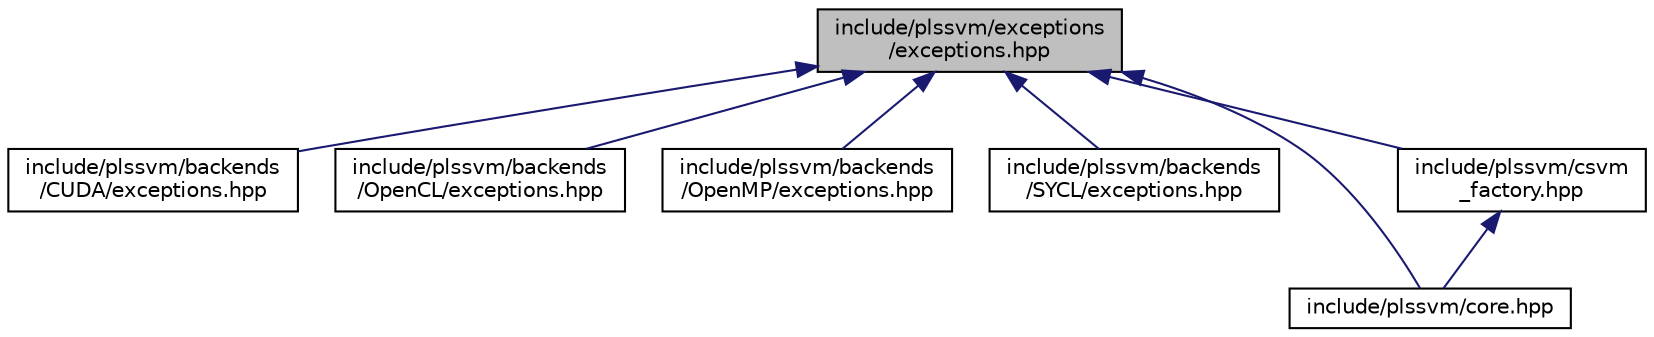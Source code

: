 digraph "include/plssvm/exceptions/exceptions.hpp"
{
 // LATEX_PDF_SIZE
  edge [fontname="Helvetica",fontsize="10",labelfontname="Helvetica",labelfontsize="10"];
  node [fontname="Helvetica",fontsize="10",shape=record];
  Node1 [label="include/plssvm/exceptions\l/exceptions.hpp",height=0.2,width=0.4,color="black", fillcolor="grey75", style="filled", fontcolor="black",tooltip="Implements custom exception classes derived from std::runtime_error including source location informa..."];
  Node1 -> Node2 [dir="back",color="midnightblue",fontsize="10",style="solid",fontname="Helvetica"];
  Node2 [label="include/plssvm/backends\l/CUDA/exceptions.hpp",height=0.2,width=0.4,color="black", fillcolor="white", style="filled",URL="$backends_2CUDA_2exceptions_8hpp.html",tooltip="Implements custom exception classes specific to the CUDA backend."];
  Node1 -> Node3 [dir="back",color="midnightblue",fontsize="10",style="solid",fontname="Helvetica"];
  Node3 [label="include/plssvm/backends\l/OpenCL/exceptions.hpp",height=0.2,width=0.4,color="black", fillcolor="white", style="filled",URL="$backends_2OpenCL_2exceptions_8hpp.html",tooltip="Implements custom exception classes specific to the OpenCL backend."];
  Node1 -> Node4 [dir="back",color="midnightblue",fontsize="10",style="solid",fontname="Helvetica"];
  Node4 [label="include/plssvm/backends\l/OpenMP/exceptions.hpp",height=0.2,width=0.4,color="black", fillcolor="white", style="filled",URL="$backends_2OpenMP_2exceptions_8hpp.html",tooltip="Implements custom exception classes specific to the OpenMP backend."];
  Node1 -> Node5 [dir="back",color="midnightblue",fontsize="10",style="solid",fontname="Helvetica"];
  Node5 [label="include/plssvm/backends\l/SYCL/exceptions.hpp",height=0.2,width=0.4,color="black", fillcolor="white", style="filled",URL="$backends_2SYCL_2exceptions_8hpp.html",tooltip="Implements custom exception classes specific to the SYCL backend."];
  Node1 -> Node6 [dir="back",color="midnightblue",fontsize="10",style="solid",fontname="Helvetica"];
  Node6 [label="include/plssvm/core.hpp",height=0.2,width=0.4,color="black", fillcolor="white", style="filled",URL="$core_8hpp.html",tooltip="Core header including all other necessary headers."];
  Node1 -> Node7 [dir="back",color="midnightblue",fontsize="10",style="solid",fontname="Helvetica"];
  Node7 [label="include/plssvm/csvm\l_factory.hpp",height=0.2,width=0.4,color="black", fillcolor="white", style="filled",URL="$csvm__factory_8hpp.html",tooltip="Factory function for constructing a new C-SVM using one of the available backends based on the provid..."];
  Node7 -> Node6 [dir="back",color="midnightblue",fontsize="10",style="solid",fontname="Helvetica"];
}
